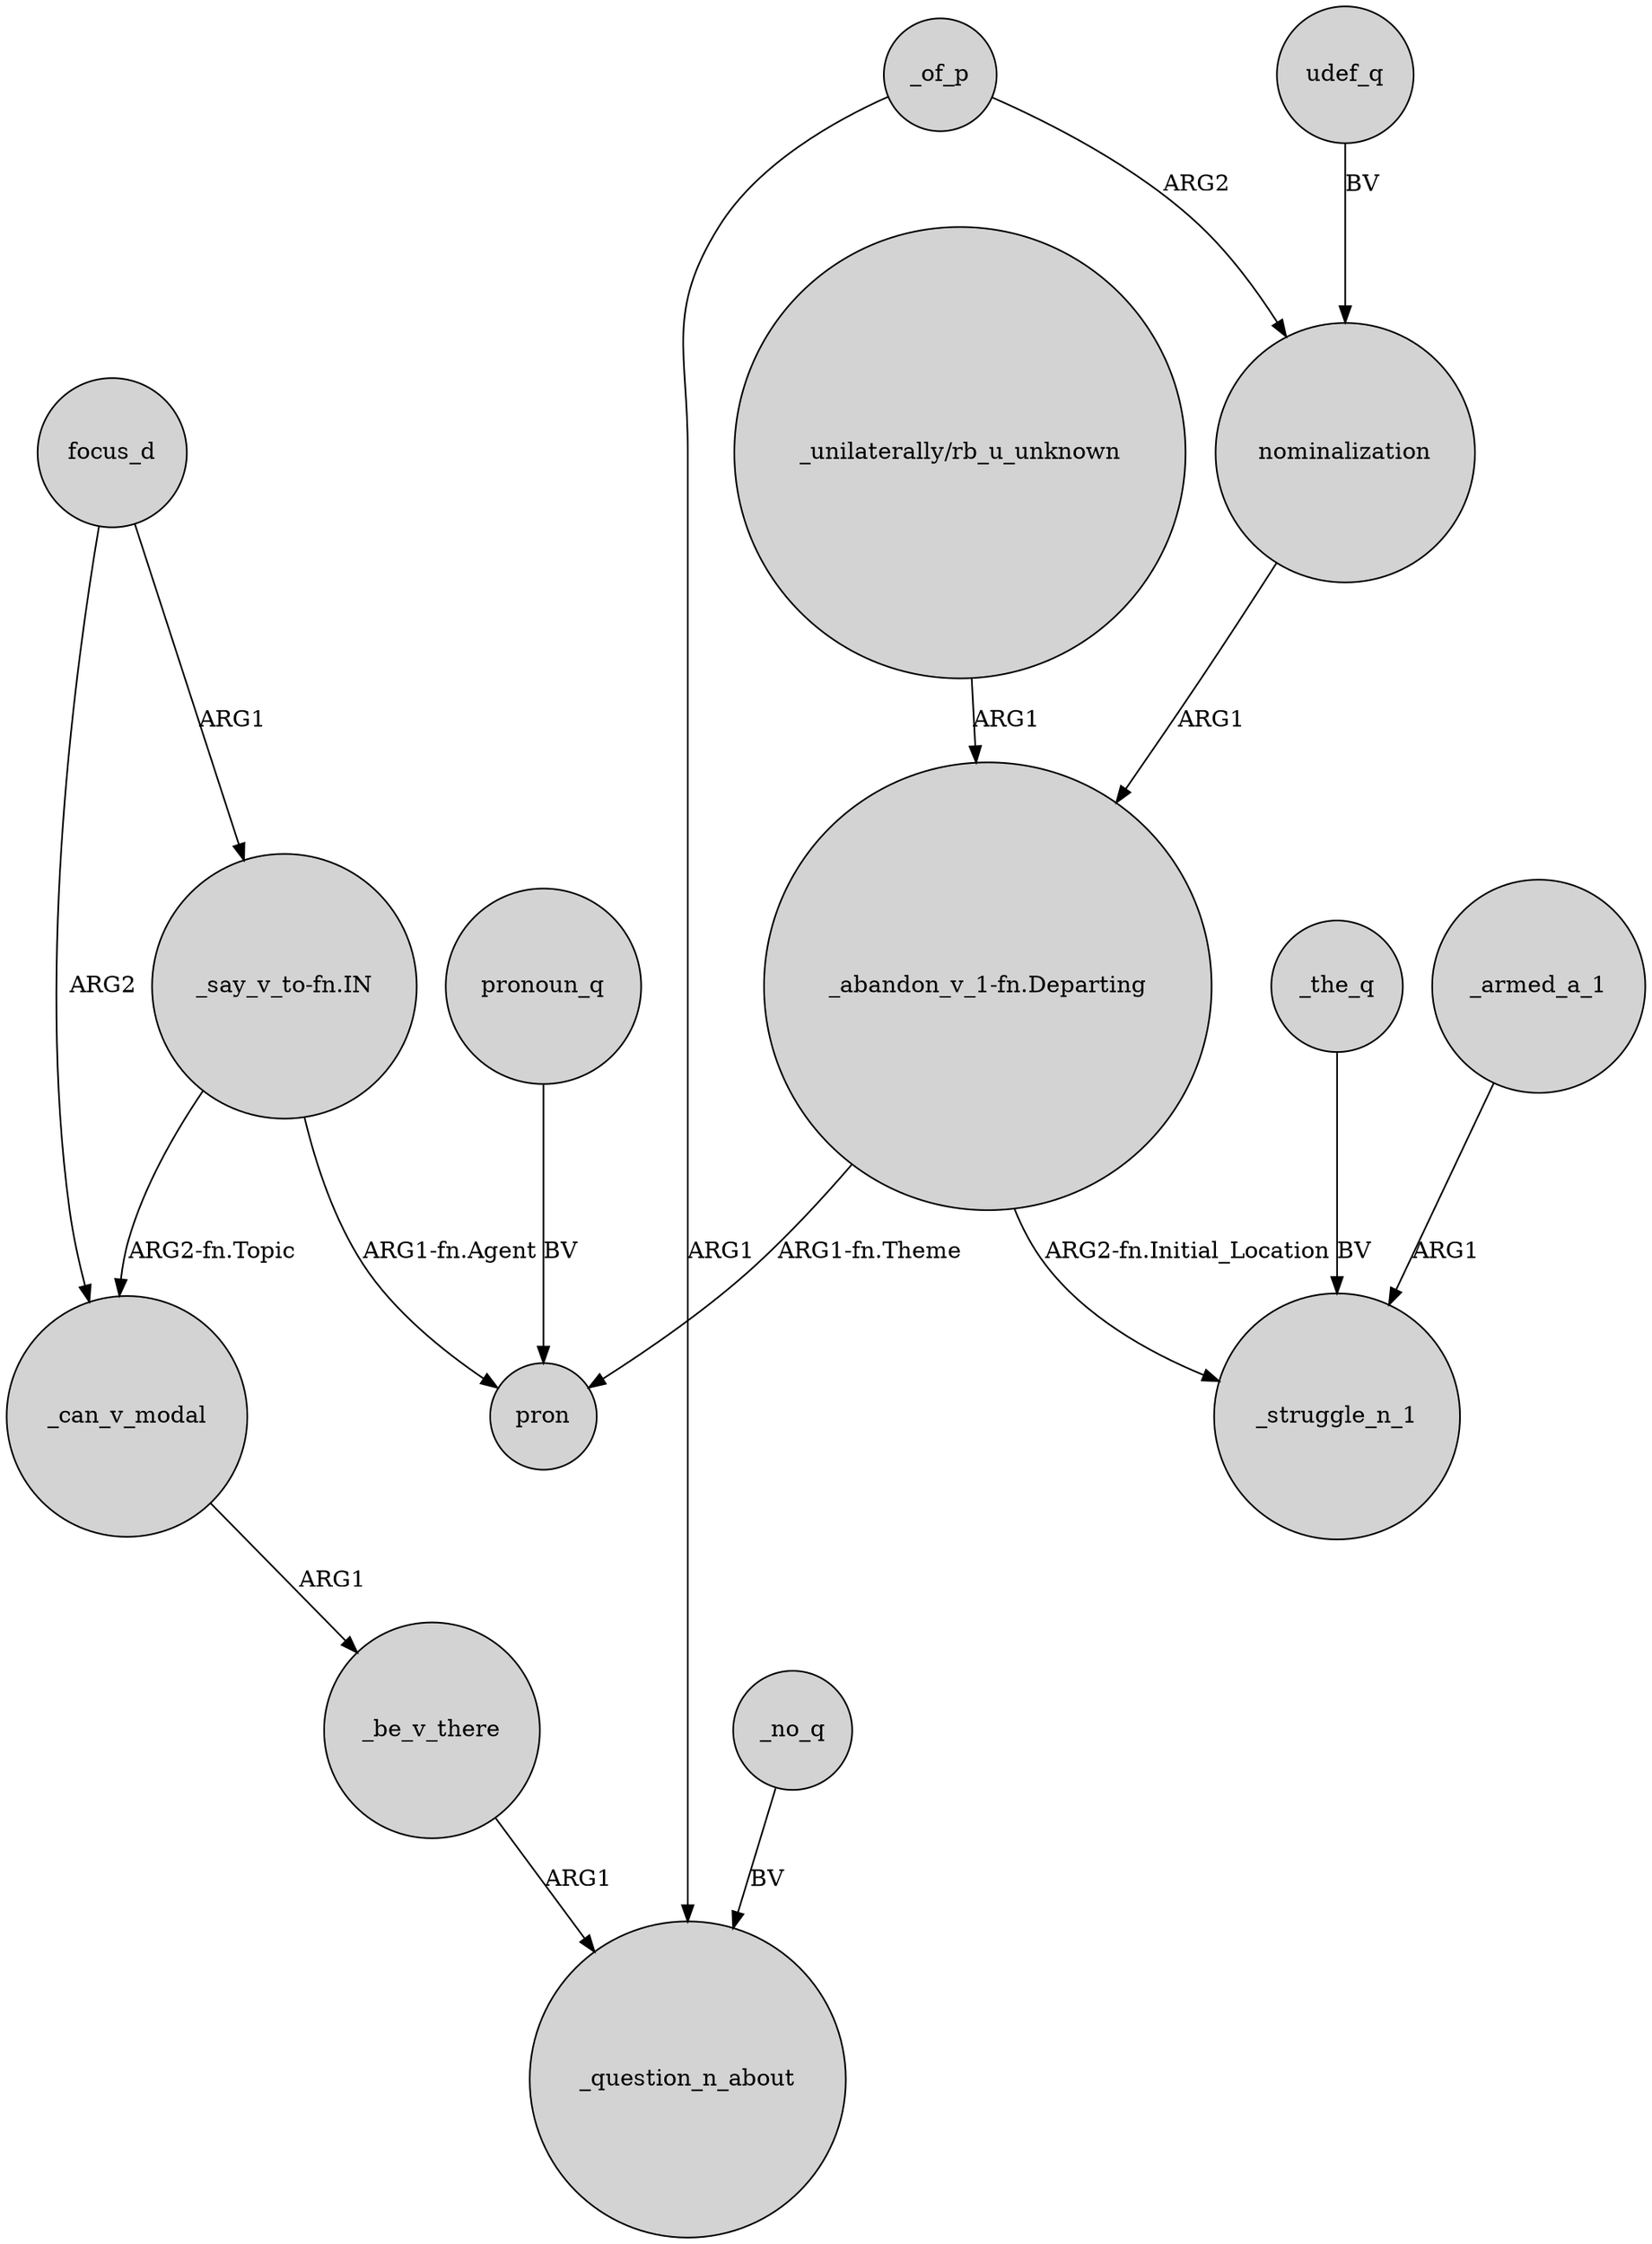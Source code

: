 digraph {
	node [shape=circle style=filled]
	"_abandon_v_1-fn.Departing" -> pron [label="ARG1-fn.Theme"]
	nominalization -> "_abandon_v_1-fn.Departing" [label=ARG1]
	_of_p -> nominalization [label=ARG2]
	pronoun_q -> pron [label=BV]
	"_abandon_v_1-fn.Departing" -> _struggle_n_1 [label="ARG2-fn.Initial_Location"]
	_be_v_there -> _question_n_about [label=ARG1]
	_the_q -> _struggle_n_1 [label=BV]
	"_unilaterally/rb_u_unknown" -> "_abandon_v_1-fn.Departing" [label=ARG1]
	focus_d -> _can_v_modal [label=ARG2]
	_can_v_modal -> _be_v_there [label=ARG1]
	_armed_a_1 -> _struggle_n_1 [label=ARG1]
	udef_q -> nominalization [label=BV]
	"_say_v_to-fn.IN" -> _can_v_modal [label="ARG2-fn.Topic"]
	_no_q -> _question_n_about [label=BV]
	focus_d -> "_say_v_to-fn.IN" [label=ARG1]
	"_say_v_to-fn.IN" -> pron [label="ARG1-fn.Agent"]
	_of_p -> _question_n_about [label=ARG1]
}
